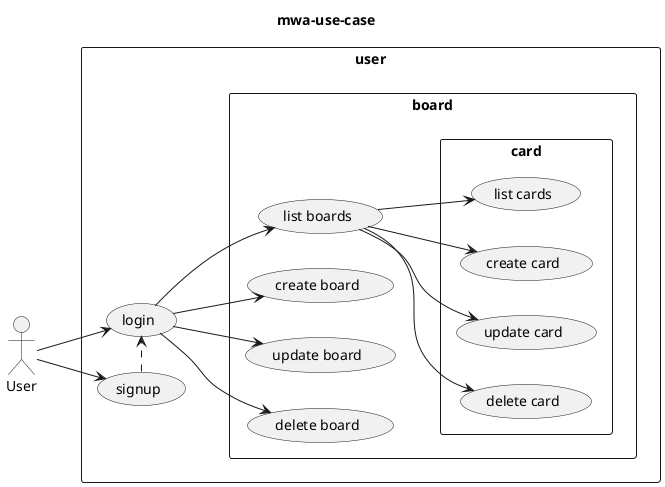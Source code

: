 @startuml
title mwa-use-case
left to right direction

actor User

rectangle user {
  User --> (login)

  rectangle board{
    (login) --> (list boards)
    (login) --> (create board)
    (login) --> (update board)
    (login) --> (delete board)

    rectangle card{
      (list boards) --> (list cards)
      (list boards) --> (create card)
      (list boards) --> (update card)
      (list boards) --> (delete card)
    }
  }


  
  User --> (signup)
  (signup).>(login)
}

@enduml